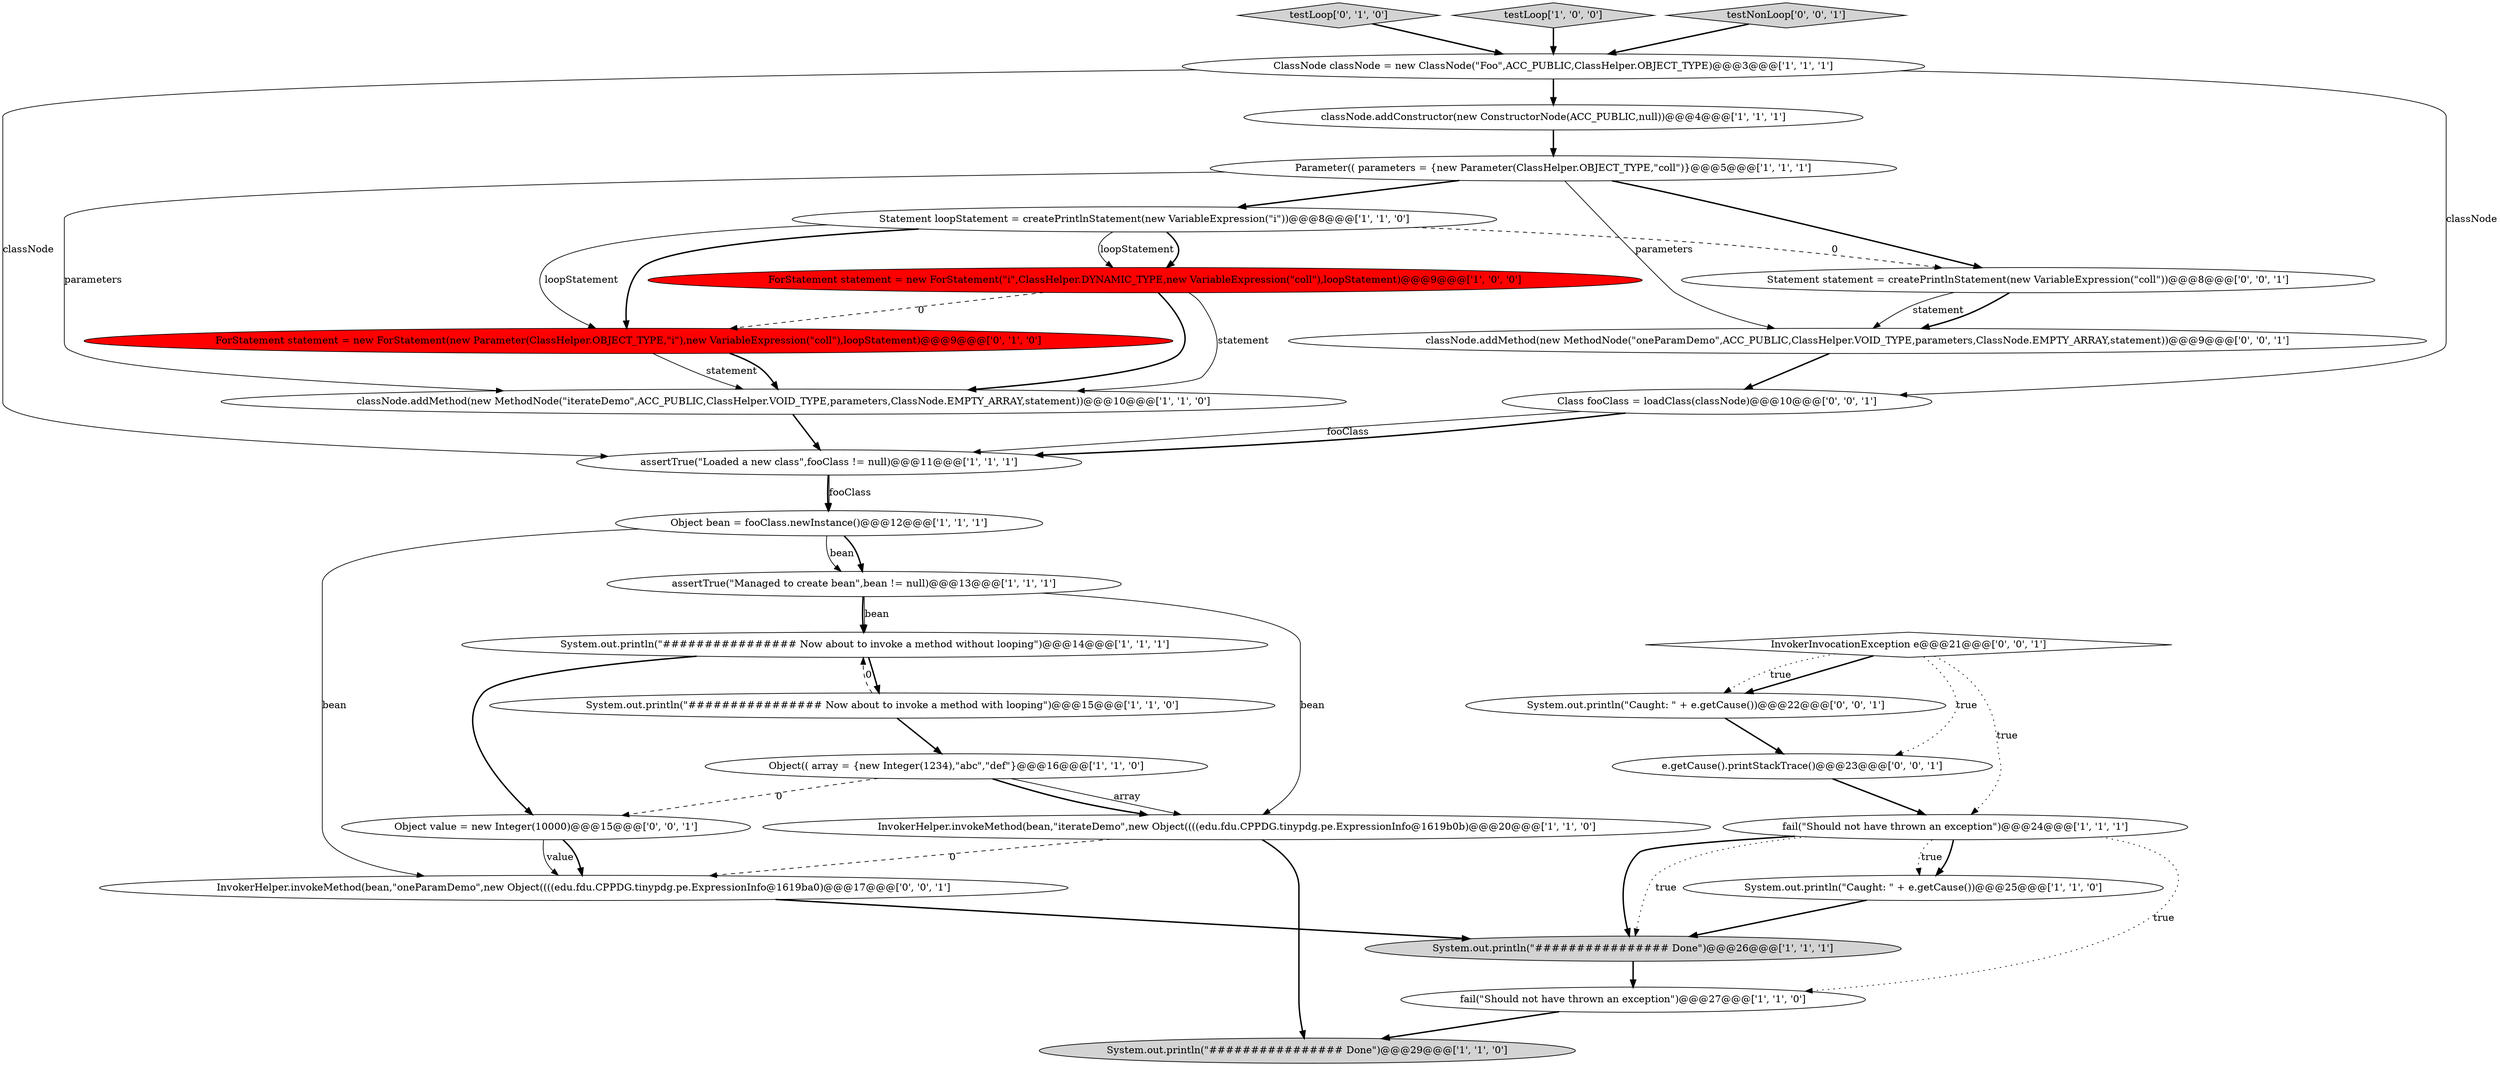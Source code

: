 digraph {
22 [style = filled, label = "InvokerInvocationException e@@@21@@@['0', '0', '1']", fillcolor = white, shape = diamond image = "AAA0AAABBB3BBB"];
21 [style = filled, label = "InvokerHelper.invokeMethod(bean,\"oneParamDemo\",new Object((((edu.fdu.CPPDG.tinypdg.pe.ExpressionInfo@1619ba0)@@@17@@@['0', '0', '1']", fillcolor = white, shape = ellipse image = "AAA0AAABBB3BBB"];
15 [style = filled, label = "ForStatement statement = new ForStatement(\"i\",ClassHelper.DYNAMIC_TYPE,new VariableExpression(\"coll\"),loopStatement)@@@9@@@['1', '0', '0']", fillcolor = red, shape = ellipse image = "AAA1AAABBB1BBB"];
25 [style = filled, label = "System.out.println(\"Caught: \" + e.getCause())@@@22@@@['0', '0', '1']", fillcolor = white, shape = ellipse image = "AAA0AAABBB3BBB"];
11 [style = filled, label = "fail(\"Should not have thrown an exception\")@@@24@@@['1', '1', '1']", fillcolor = white, shape = ellipse image = "AAA0AAABBB1BBB"];
6 [style = filled, label = "System.out.println(\"################ Done\")@@@26@@@['1', '1', '1']", fillcolor = lightgray, shape = ellipse image = "AAA0AAABBB1BBB"];
9 [style = filled, label = "System.out.println(\"################ Now about to invoke a method without looping\")@@@14@@@['1', '1', '1']", fillcolor = white, shape = ellipse image = "AAA0AAABBB1BBB"];
8 [style = filled, label = "classNode.addConstructor(new ConstructorNode(ACC_PUBLIC,null))@@@4@@@['1', '1', '1']", fillcolor = white, shape = ellipse image = "AAA0AAABBB1BBB"];
1 [style = filled, label = "ClassNode classNode = new ClassNode(\"Foo\",ACC_PUBLIC,ClassHelper.OBJECT_TYPE)@@@3@@@['1', '1', '1']", fillcolor = white, shape = ellipse image = "AAA0AAABBB1BBB"];
16 [style = filled, label = "classNode.addMethod(new MethodNode(\"iterateDemo\",ACC_PUBLIC,ClassHelper.VOID_TYPE,parameters,ClassNode.EMPTY_ARRAY,statement))@@@10@@@['1', '1', '0']", fillcolor = white, shape = ellipse image = "AAA0AAABBB1BBB"];
12 [style = filled, label = "System.out.println(\"################ Now about to invoke a method with looping\")@@@15@@@['1', '1', '0']", fillcolor = white, shape = ellipse image = "AAA0AAABBB1BBB"];
27 [style = filled, label = "Class fooClass = loadClass(classNode)@@@10@@@['0', '0', '1']", fillcolor = white, shape = ellipse image = "AAA0AAABBB3BBB"];
7 [style = filled, label = "assertTrue(\"Loaded a new class\",fooClass != null)@@@11@@@['1', '1', '1']", fillcolor = white, shape = ellipse image = "AAA0AAABBB1BBB"];
29 [style = filled, label = "e.getCause().printStackTrace()@@@23@@@['0', '0', '1']", fillcolor = white, shape = ellipse image = "AAA0AAABBB3BBB"];
0 [style = filled, label = "Object(( array = {new Integer(1234),\"abc\",\"def\"}@@@16@@@['1', '1', '0']", fillcolor = white, shape = ellipse image = "AAA0AAABBB1BBB"];
19 [style = filled, label = "testLoop['0', '1', '0']", fillcolor = lightgray, shape = diamond image = "AAA0AAABBB2BBB"];
23 [style = filled, label = "classNode.addMethod(new MethodNode(\"oneParamDemo\",ACC_PUBLIC,ClassHelper.VOID_TYPE,parameters,ClassNode.EMPTY_ARRAY,statement))@@@9@@@['0', '0', '1']", fillcolor = white, shape = ellipse image = "AAA0AAABBB3BBB"];
18 [style = filled, label = "testLoop['1', '0', '0']", fillcolor = lightgray, shape = diamond image = "AAA0AAABBB1BBB"];
4 [style = filled, label = "fail(\"Should not have thrown an exception\")@@@27@@@['1', '1', '0']", fillcolor = white, shape = ellipse image = "AAA0AAABBB1BBB"];
24 [style = filled, label = "Object value = new Integer(10000)@@@15@@@['0', '0', '1']", fillcolor = white, shape = ellipse image = "AAA0AAABBB3BBB"];
2 [style = filled, label = "System.out.println(\"Caught: \" + e.getCause())@@@25@@@['1', '1', '0']", fillcolor = white, shape = ellipse image = "AAA0AAABBB1BBB"];
17 [style = filled, label = "Statement loopStatement = createPrintlnStatement(new VariableExpression(\"i\"))@@@8@@@['1', '1', '0']", fillcolor = white, shape = ellipse image = "AAA0AAABBB1BBB"];
10 [style = filled, label = "InvokerHelper.invokeMethod(bean,\"iterateDemo\",new Object((((edu.fdu.CPPDG.tinypdg.pe.ExpressionInfo@1619b0b)@@@20@@@['1', '1', '0']", fillcolor = white, shape = ellipse image = "AAA0AAABBB1BBB"];
20 [style = filled, label = "ForStatement statement = new ForStatement(new Parameter(ClassHelper.OBJECT_TYPE,\"i\"),new VariableExpression(\"coll\"),loopStatement)@@@9@@@['0', '1', '0']", fillcolor = red, shape = ellipse image = "AAA1AAABBB2BBB"];
5 [style = filled, label = "Parameter(( parameters = {new Parameter(ClassHelper.OBJECT_TYPE,\"coll\")}@@@5@@@['1', '1', '1']", fillcolor = white, shape = ellipse image = "AAA0AAABBB1BBB"];
28 [style = filled, label = "Statement statement = createPrintlnStatement(new VariableExpression(\"coll\"))@@@8@@@['0', '0', '1']", fillcolor = white, shape = ellipse image = "AAA0AAABBB3BBB"];
3 [style = filled, label = "System.out.println(\"################ Done\")@@@29@@@['1', '1', '0']", fillcolor = lightgray, shape = ellipse image = "AAA0AAABBB1BBB"];
26 [style = filled, label = "testNonLoop['0', '0', '1']", fillcolor = lightgray, shape = diamond image = "AAA0AAABBB3BBB"];
14 [style = filled, label = "assertTrue(\"Managed to create bean\",bean != null)@@@13@@@['1', '1', '1']", fillcolor = white, shape = ellipse image = "AAA0AAABBB1BBB"];
13 [style = filled, label = "Object bean = fooClass.newInstance()@@@12@@@['1', '1', '1']", fillcolor = white, shape = ellipse image = "AAA0AAABBB1BBB"];
7->13 [style = bold, label=""];
4->3 [style = bold, label=""];
22->25 [style = bold, label=""];
22->29 [style = dotted, label="true"];
15->20 [style = dashed, label="0"];
10->21 [style = dashed, label="0"];
1->8 [style = bold, label=""];
27->7 [style = solid, label="fooClass"];
20->16 [style = solid, label="statement"];
23->27 [style = bold, label=""];
17->20 [style = solid, label="loopStatement"];
21->6 [style = bold, label=""];
7->13 [style = solid, label="fooClass"];
24->21 [style = solid, label="value"];
1->7 [style = solid, label="classNode"];
2->6 [style = bold, label=""];
13->14 [style = solid, label="bean"];
11->6 [style = bold, label=""];
26->1 [style = bold, label=""];
22->25 [style = dotted, label="true"];
12->9 [style = dashed, label="0"];
16->7 [style = bold, label=""];
15->16 [style = solid, label="statement"];
5->16 [style = solid, label="parameters"];
10->3 [style = bold, label=""];
0->10 [style = solid, label="array"];
22->11 [style = dotted, label="true"];
11->4 [style = dotted, label="true"];
25->29 [style = bold, label=""];
5->28 [style = bold, label=""];
15->16 [style = bold, label=""];
5->17 [style = bold, label=""];
12->0 [style = bold, label=""];
11->2 [style = bold, label=""];
14->10 [style = solid, label="bean"];
17->28 [style = dashed, label="0"];
6->4 [style = bold, label=""];
19->1 [style = bold, label=""];
5->23 [style = solid, label="parameters"];
0->10 [style = bold, label=""];
11->2 [style = dotted, label="true"];
14->9 [style = solid, label="bean"];
20->16 [style = bold, label=""];
8->5 [style = bold, label=""];
18->1 [style = bold, label=""];
24->21 [style = bold, label=""];
13->21 [style = solid, label="bean"];
28->23 [style = solid, label="statement"];
28->23 [style = bold, label=""];
11->6 [style = dotted, label="true"];
27->7 [style = bold, label=""];
17->15 [style = bold, label=""];
0->24 [style = dashed, label="0"];
1->27 [style = solid, label="classNode"];
14->9 [style = bold, label=""];
9->12 [style = bold, label=""];
13->14 [style = bold, label=""];
17->15 [style = solid, label="loopStatement"];
9->24 [style = bold, label=""];
29->11 [style = bold, label=""];
17->20 [style = bold, label=""];
}
